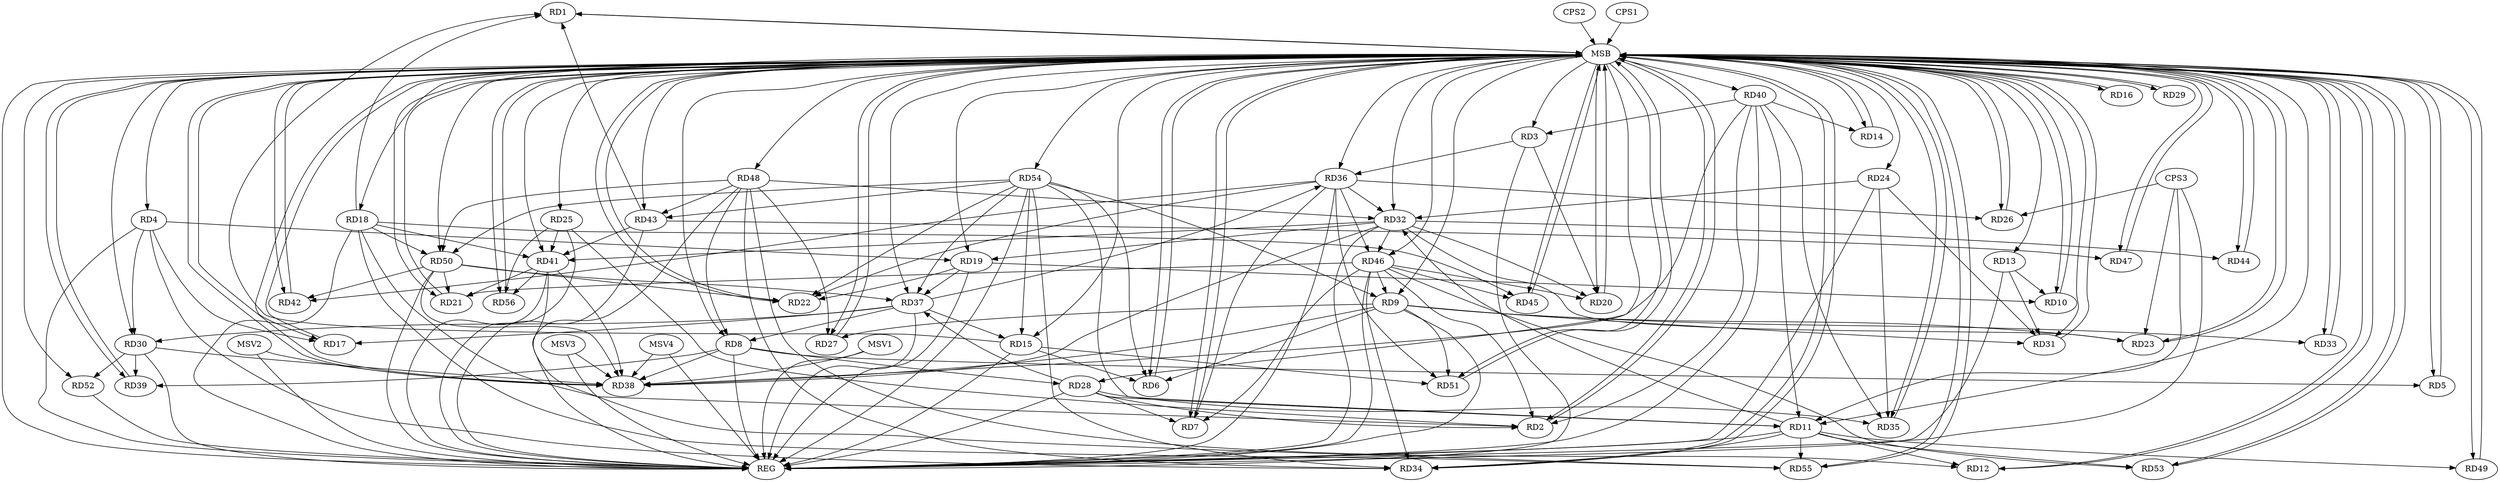 strict digraph G {
  RD1 [ label="RD1" ];
  RD2 [ label="RD2" ];
  RD3 [ label="RD3" ];
  RD4 [ label="RD4" ];
  RD5 [ label="RD5" ];
  RD6 [ label="RD6" ];
  RD7 [ label="RD7" ];
  RD8 [ label="RD8" ];
  RD9 [ label="RD9" ];
  RD10 [ label="RD10" ];
  RD11 [ label="RD11" ];
  RD12 [ label="RD12" ];
  RD13 [ label="RD13" ];
  RD14 [ label="RD14" ];
  RD15 [ label="RD15" ];
  RD16 [ label="RD16" ];
  RD17 [ label="RD17" ];
  RD18 [ label="RD18" ];
  RD19 [ label="RD19" ];
  RD20 [ label="RD20" ];
  RD21 [ label="RD21" ];
  RD22 [ label="RD22" ];
  RD23 [ label="RD23" ];
  RD24 [ label="RD24" ];
  RD25 [ label="RD25" ];
  RD26 [ label="RD26" ];
  RD27 [ label="RD27" ];
  RD28 [ label="RD28" ];
  RD29 [ label="RD29" ];
  RD30 [ label="RD30" ];
  RD31 [ label="RD31" ];
  RD32 [ label="RD32" ];
  RD33 [ label="RD33" ];
  RD34 [ label="RD34" ];
  RD35 [ label="RD35" ];
  RD36 [ label="RD36" ];
  RD37 [ label="RD37" ];
  RD38 [ label="RD38" ];
  RD39 [ label="RD39" ];
  RD40 [ label="RD40" ];
  RD41 [ label="RD41" ];
  RD42 [ label="RD42" ];
  RD43 [ label="RD43" ];
  RD44 [ label="RD44" ];
  RD45 [ label="RD45" ];
  RD46 [ label="RD46" ];
  RD47 [ label="RD47" ];
  RD48 [ label="RD48" ];
  RD49 [ label="RD49" ];
  RD50 [ label="RD50" ];
  RD51 [ label="RD51" ];
  RD52 [ label="RD52" ];
  RD53 [ label="RD53" ];
  RD54 [ label="RD54" ];
  RD55 [ label="RD55" ];
  RD56 [ label="RD56" ];
  CPS1 [ label="CPS1" ];
  CPS2 [ label="CPS2" ];
  CPS3 [ label="CPS3" ];
  REG [ label="REG" ];
  MSB [ label="MSB" ];
  MSV1 [ label="MSV1" ];
  MSV2 [ label="MSV2" ];
  MSV3 [ label="MSV3" ];
  MSV4 [ label="MSV4" ];
  RD15 -> RD1;
  RD18 -> RD1;
  RD43 -> RD1;
  RD18 -> RD2;
  RD25 -> RD2;
  RD28 -> RD2;
  RD40 -> RD2;
  RD46 -> RD2;
  RD3 -> RD20;
  RD3 -> RD36;
  RD40 -> RD3;
  RD4 -> RD17;
  RD4 -> RD19;
  RD4 -> RD30;
  RD4 -> RD34;
  RD8 -> RD5;
  RD9 -> RD6;
  RD15 -> RD6;
  RD54 -> RD6;
  RD28 -> RD7;
  RD36 -> RD7;
  RD46 -> RD7;
  RD8 -> RD28;
  RD37 -> RD8;
  RD8 -> RD38;
  RD8 -> RD39;
  RD48 -> RD8;
  RD9 -> RD23;
  RD9 -> RD27;
  RD9 -> RD31;
  RD9 -> RD33;
  RD9 -> RD38;
  RD46 -> RD9;
  RD9 -> RD51;
  RD54 -> RD9;
  RD13 -> RD10;
  RD19 -> RD10;
  RD11 -> RD12;
  RD28 -> RD11;
  RD11 -> RD32;
  RD11 -> RD34;
  RD40 -> RD11;
  RD11 -> RD49;
  RD11 -> RD53;
  RD54 -> RD11;
  RD11 -> RD55;
  RD48 -> RD12;
  RD13 -> RD31;
  RD40 -> RD14;
  RD37 -> RD15;
  RD15 -> RD51;
  RD54 -> RD15;
  RD37 -> RD17;
  RD18 -> RD41;
  RD18 -> RD45;
  RD18 -> RD50;
  RD18 -> RD55;
  RD19 -> RD22;
  RD32 -> RD19;
  RD19 -> RD37;
  RD32 -> RD20;
  RD46 -> RD20;
  RD41 -> RD21;
  RD46 -> RD21;
  RD50 -> RD21;
  RD36 -> RD22;
  RD50 -> RD22;
  RD54 -> RD22;
  RD32 -> RD23;
  RD24 -> RD31;
  RD24 -> RD32;
  RD24 -> RD35;
  RD25 -> RD41;
  RD25 -> RD56;
  RD36 -> RD26;
  RD48 -> RD27;
  RD28 -> RD35;
  RD28 -> RD37;
  RD37 -> RD30;
  RD30 -> RD38;
  RD30 -> RD39;
  RD30 -> RD52;
  RD36 -> RD32;
  RD32 -> RD38;
  RD32 -> RD41;
  RD32 -> RD44;
  RD32 -> RD46;
  RD48 -> RD32;
  RD46 -> RD34;
  RD48 -> RD34;
  RD54 -> RD34;
  RD40 -> RD35;
  RD37 -> RD36;
  RD36 -> RD42;
  RD36 -> RD46;
  RD36 -> RD51;
  RD50 -> RD37;
  RD54 -> RD37;
  RD40 -> RD38;
  RD41 -> RD38;
  RD50 -> RD38;
  RD43 -> RD41;
  RD41 -> RD55;
  RD41 -> RD56;
  RD50 -> RD42;
  RD43 -> RD47;
  RD48 -> RD43;
  RD54 -> RD43;
  RD46 -> RD45;
  RD46 -> RD53;
  RD48 -> RD50;
  RD54 -> RD50;
  CPS3 -> RD23;
  CPS3 -> RD26;
  CPS3 -> RD11;
  RD3 -> REG;
  RD4 -> REG;
  RD8 -> REG;
  RD9 -> REG;
  RD11 -> REG;
  RD13 -> REG;
  RD15 -> REG;
  RD18 -> REG;
  RD19 -> REG;
  RD24 -> REG;
  RD25 -> REG;
  RD28 -> REG;
  RD30 -> REG;
  RD32 -> REG;
  RD36 -> REG;
  RD37 -> REG;
  RD40 -> REG;
  RD41 -> REG;
  RD43 -> REG;
  RD46 -> REG;
  RD48 -> REG;
  RD50 -> REG;
  RD52 -> REG;
  RD54 -> REG;
  CPS3 -> REG;
  RD1 -> MSB;
  MSB -> RD40;
  MSB -> RD44;
  MSB -> RD56;
  MSB -> REG;
  RD2 -> MSB;
  MSB -> RD27;
  MSB -> RD33;
  MSB -> RD34;
  MSB -> RD38;
  RD5 -> MSB;
  MSB -> RD1;
  MSB -> RD2;
  MSB -> RD9;
  MSB -> RD15;
  MSB -> RD21;
  MSB -> RD36;
  RD6 -> MSB;
  MSB -> RD4;
  MSB -> RD7;
  MSB -> RD8;
  MSB -> RD12;
  MSB -> RD18;
  MSB -> RD23;
  MSB -> RD32;
  MSB -> RD42;
  MSB -> RD54;
  RD7 -> MSB;
  MSB -> RD16;
  MSB -> RD49;
  RD10 -> MSB;
  MSB -> RD51;
  RD12 -> MSB;
  MSB -> RD17;
  MSB -> RD43;
  MSB -> RD45;
  MSB -> RD55;
  RD14 -> MSB;
  MSB -> RD47;
  MSB -> RD50;
  RD16 -> MSB;
  MSB -> RD3;
  MSB -> RD11;
  MSB -> RD26;
  MSB -> RD52;
  RD17 -> MSB;
  MSB -> RD5;
  MSB -> RD19;
  MSB -> RD35;
  RD20 -> MSB;
  MSB -> RD24;
  MSB -> RD25;
  MSB -> RD29;
  RD21 -> MSB;
  MSB -> RD30;
  MSB -> RD31;
  MSB -> RD53;
  RD22 -> MSB;
  MSB -> RD13;
  MSB -> RD28;
  RD23 -> MSB;
  MSB -> RD20;
  MSB -> RD39;
  RD26 -> MSB;
  MSB -> RD10;
  MSB -> RD41;
  RD27 -> MSB;
  MSB -> RD37;
  RD29 -> MSB;
  MSB -> RD46;
  RD31 -> MSB;
  RD33 -> MSB;
  RD34 -> MSB;
  RD35 -> MSB;
  RD38 -> MSB;
  MSB -> RD6;
  RD39 -> MSB;
  RD42 -> MSB;
  RD44 -> MSB;
  MSB -> RD22;
  MSB -> RD48;
  RD45 -> MSB;
  RD47 -> MSB;
  RD49 -> MSB;
  MSB -> RD14;
  RD51 -> MSB;
  RD53 -> MSB;
  RD55 -> MSB;
  RD56 -> MSB;
  CPS1 -> MSB;
  CPS2 -> MSB;
  MSV1 -> RD38;
  MSV2 -> RD38;
  MSV3 -> RD38;
  MSV4 -> RD38;
  MSV1 -> REG;
  MSV2 -> REG;
  MSV3 -> REG;
  MSV4 -> REG;
}
